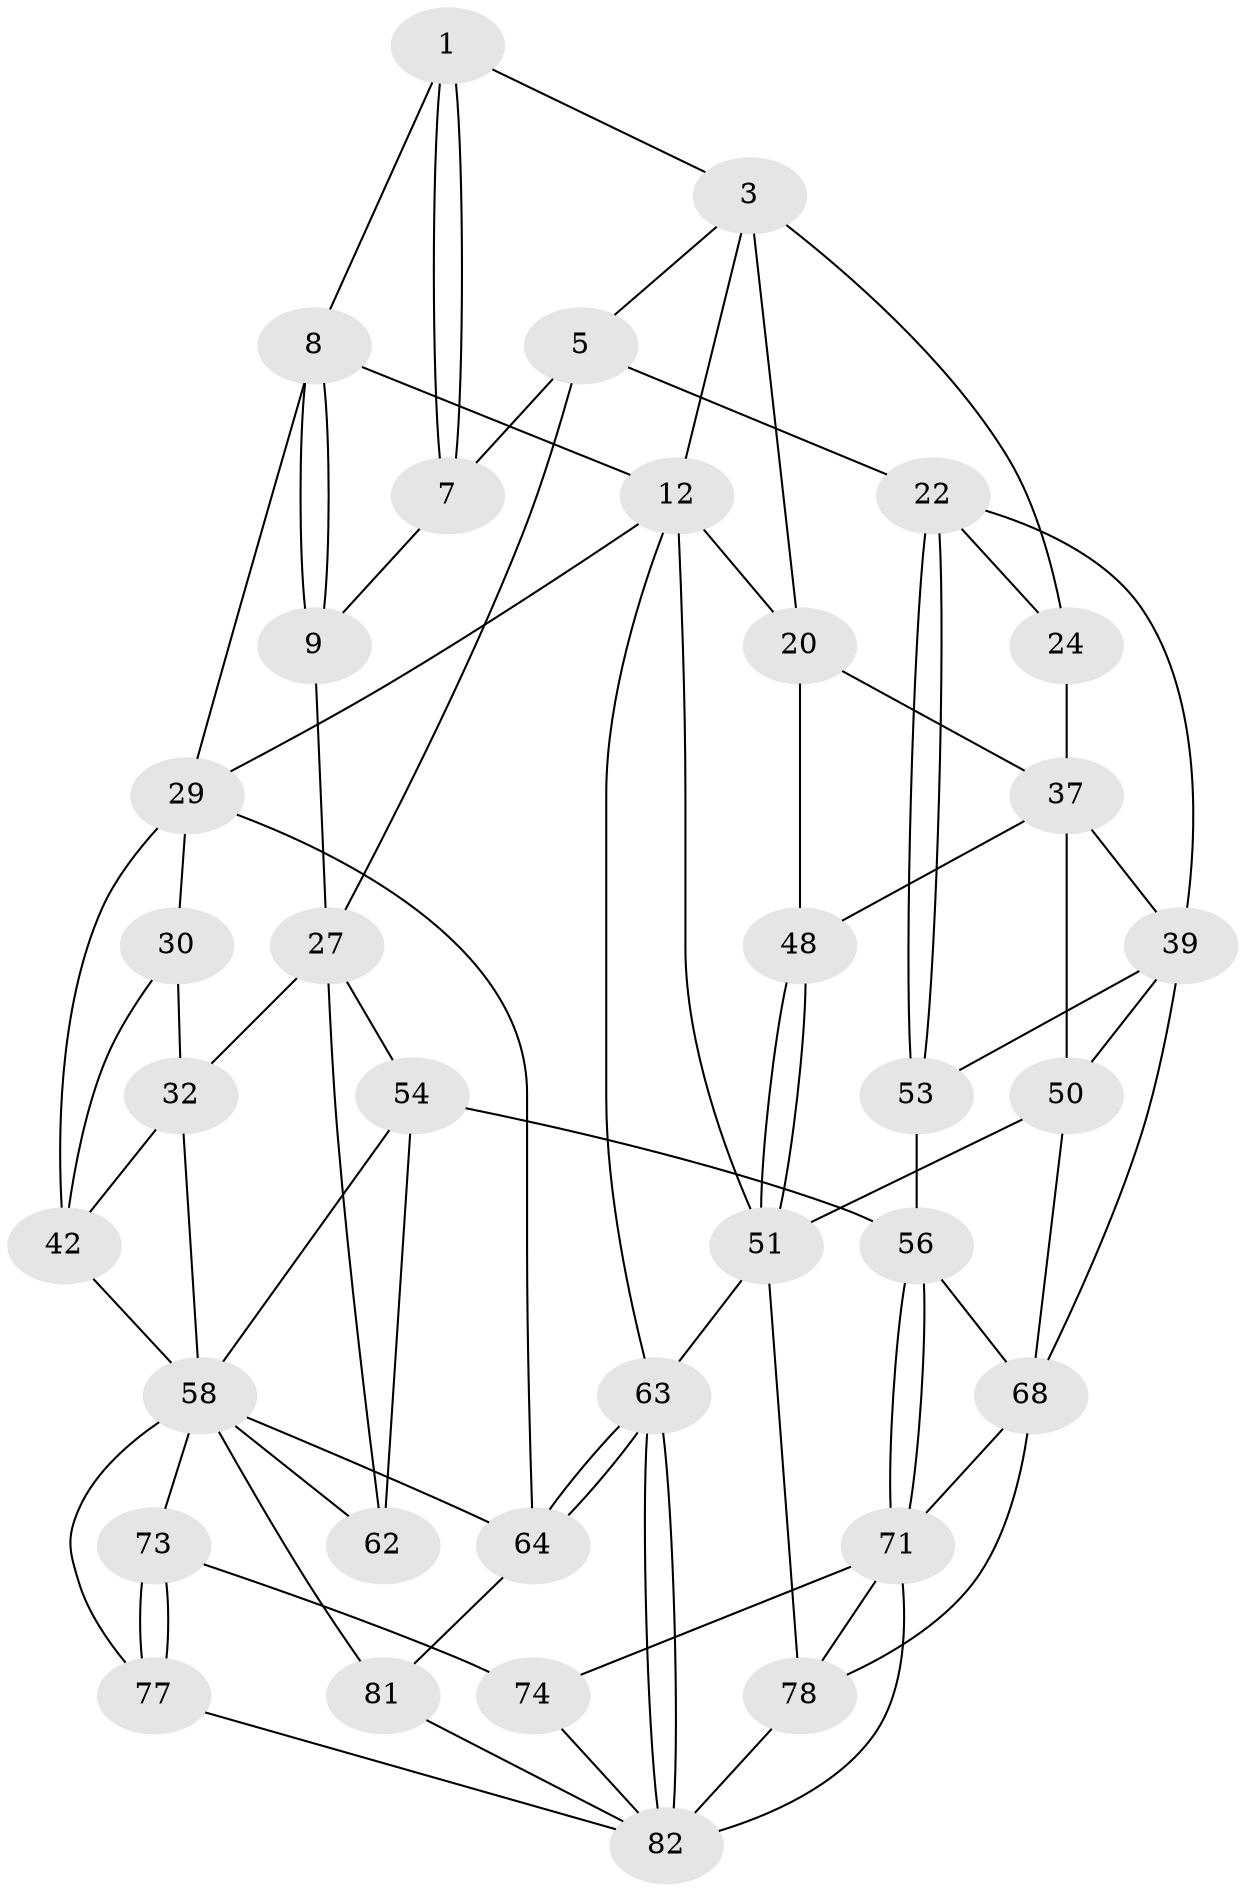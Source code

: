 // original degree distribution, {3: 0.022727272727272728, 4: 0.23863636363636365, 6: 0.2159090909090909, 5: 0.5227272727272727}
// Generated by graph-tools (version 1.1) at 2025/21/03/04/25 18:21:17]
// undirected, 35 vertices, 80 edges
graph export_dot {
graph [start="1"]
  node [color=gray90,style=filled];
  1 [pos="+0.6058558473926888+0",super="+2"];
  3 [pos="+0.22410516024454066+0",super="+4"];
  5 [pos="+0.417576264710099+0.10529980820643167",super="+6+17"];
  7 [pos="+0.5609481797382773+0.1793400133045479",super="+10"];
  8 [pos="+0.6982892804441345+0",super="+11"];
  9 [pos="+0.6249698100107882+0.17346539668713537",super="+16"];
  12 [pos="+1+0",super="+13"];
  20 [pos="+0+0",super="+38"];
  22 [pos="+0.5183764227519257+0.38221149128482634",super="+23"];
  24 [pos="+0.33036071056612765+0.33958417588181633",super="+26"];
  27 [pos="+0.6881737048783809+0.4205645365501808",super="+33+28"];
  29 [pos="+0.8940331222737571+0.2764357993882982",super="+34"];
  30 [pos="+0.8488604636967559+0.3446052051599831",super="+31+36"];
  32 [pos="+0.746293491942684+0.4172459156099406",super="+44"];
  37 [pos="+0.1530665486078343+0.381987283454614",super="+41"];
  39 [pos="+0.27643983278723866+0.602518066975832",super="+40"];
  42 [pos="+0.9553175855911628+0.48806833578317277",super="+43"];
  48 [pos="+0+0.5082230940300368"];
  50 [pos="+0.15663879072886433+0.6582541679226473",super="+65"];
  51 [pos="+0+0.7415416497494921",super="+52"];
  53 [pos="+0.43599717234907465+0.651560943767831"];
  54 [pos="+0.561498857937664+0.6675996393345673",super="+55"];
  56 [pos="+0.49385740514024634+0.7251836745291702",super="+57"];
  58 [pos="+0.8643207555869894+0.6572062603634582",super="+59"];
  62 [pos="+0.6932783473452302+0.513952114169262"];
  63 [pos="+1+1"];
  64 [pos="+1+0.7965178767041662",super="+66"];
  68 [pos="+0.3489432518181414+0.8195554636780367",super="+69"];
  71 [pos="+0.5211730076117673+0.8376131804968111",super="+72+75"];
  73 [pos="+0.7491728263521751+0.7663920769978179"];
  74 [pos="+0.6172160588691207+0.9144233361648654"];
  77 [pos="+0.7539271865023048+0.9828511401338562"];
  78 [pos="+0.38188876076495415+0.9020146797041725",super="+79"];
  81 [pos="+0.8614779706083602+0.9607230202424301",super="+83"];
  82 [pos="+1+1",super="+85"];
  1 -- 7;
  1 -- 7;
  1 -- 8;
  1 -- 3;
  3 -- 24 [weight=2];
  3 -- 20;
  3 -- 5;
  3 -- 12;
  5 -- 7 [weight=2];
  5 -- 27;
  5 -- 22;
  7 -- 9;
  8 -- 9 [weight=2];
  8 -- 9;
  8 -- 12 [weight=2];
  8 -- 29;
  9 -- 27;
  12 -- 20;
  12 -- 63;
  12 -- 51;
  12 -- 29;
  20 -- 48;
  20 -- 37;
  22 -- 53;
  22 -- 53;
  22 -- 24;
  22 -- 39;
  24 -- 37;
  27 -- 32;
  27 -- 62;
  27 -- 54;
  29 -- 30 [weight=2];
  29 -- 64;
  29 -- 42;
  30 -- 32;
  30 -- 42 [weight=2];
  32 -- 58;
  32 -- 42;
  37 -- 48;
  37 -- 50;
  37 -- 39;
  39 -- 53;
  39 -- 50;
  39 -- 68;
  42 -- 58;
  48 -- 51;
  48 -- 51;
  50 -- 51;
  50 -- 68;
  51 -- 63;
  51 -- 78;
  53 -- 56;
  54 -- 62;
  54 -- 56;
  54 -- 58;
  56 -- 71;
  56 -- 71;
  56 -- 68;
  58 -- 64;
  58 -- 81;
  58 -- 73;
  58 -- 77;
  58 -- 62;
  63 -- 64;
  63 -- 64;
  63 -- 82;
  63 -- 82;
  64 -- 81 [weight=2];
  68 -- 71;
  68 -- 78;
  71 -- 78 [weight=2];
  71 -- 74;
  71 -- 82;
  73 -- 74;
  73 -- 77;
  73 -- 77;
  74 -- 82;
  77 -- 82;
  78 -- 82;
  81 -- 82;
}
